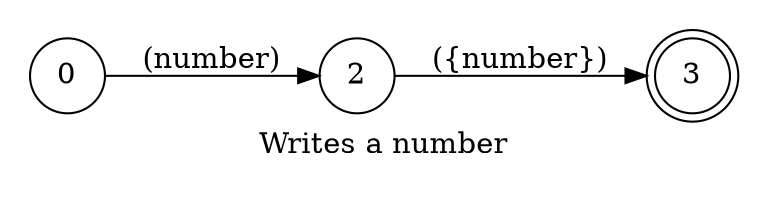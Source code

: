 digraph Number {
    id="number";
    label="Writes a number";
    lang="en-US";
    langName="English";
    pad="0.2";
    rankdir=LR;
    node[shape=doublecircle]; 3;
    node[shape=circle];

    0 -> 2 [label="(number)"];
    2 -> 3 [label="({number})", store=number];

    title="Writes a number";
    desc="Writes a number in the editor";
}